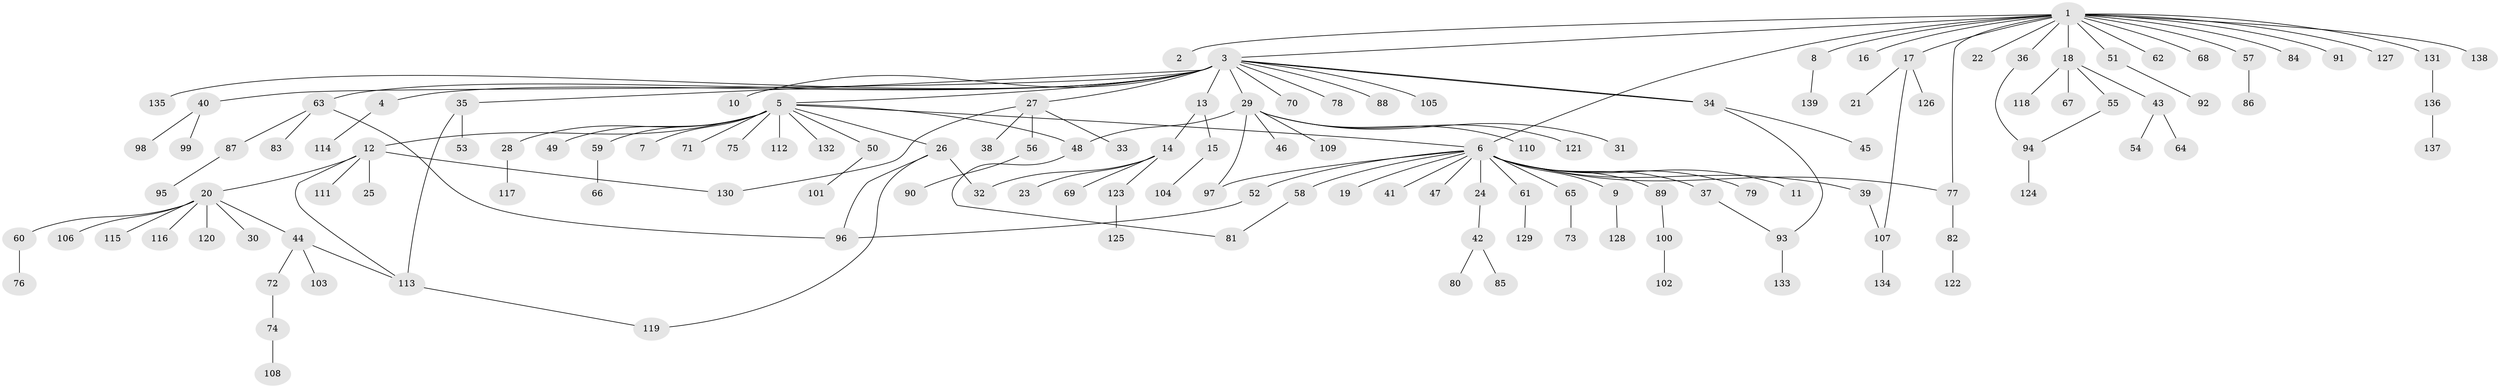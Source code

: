 // coarse degree distribution, {1: 0.5714285714285714, 4: 0.023809523809523808, 2: 0.21428571428571427, 3: 0.047619047619047616, 5: 0.023809523809523808, 13: 0.023809523809523808, 6: 0.023809523809523808, 9: 0.023809523809523808, 12: 0.023809523809523808, 15: 0.023809523809523808}
// Generated by graph-tools (version 1.1) at 2025/36/03/04/25 23:36:41]
// undirected, 139 vertices, 154 edges
graph export_dot {
  node [color=gray90,style=filled];
  1;
  2;
  3;
  4;
  5;
  6;
  7;
  8;
  9;
  10;
  11;
  12;
  13;
  14;
  15;
  16;
  17;
  18;
  19;
  20;
  21;
  22;
  23;
  24;
  25;
  26;
  27;
  28;
  29;
  30;
  31;
  32;
  33;
  34;
  35;
  36;
  37;
  38;
  39;
  40;
  41;
  42;
  43;
  44;
  45;
  46;
  47;
  48;
  49;
  50;
  51;
  52;
  53;
  54;
  55;
  56;
  57;
  58;
  59;
  60;
  61;
  62;
  63;
  64;
  65;
  66;
  67;
  68;
  69;
  70;
  71;
  72;
  73;
  74;
  75;
  76;
  77;
  78;
  79;
  80;
  81;
  82;
  83;
  84;
  85;
  86;
  87;
  88;
  89;
  90;
  91;
  92;
  93;
  94;
  95;
  96;
  97;
  98;
  99;
  100;
  101;
  102;
  103;
  104;
  105;
  106;
  107;
  108;
  109;
  110;
  111;
  112;
  113;
  114;
  115;
  116;
  117;
  118;
  119;
  120;
  121;
  122;
  123;
  124;
  125;
  126;
  127;
  128;
  129;
  130;
  131;
  132;
  133;
  134;
  135;
  136;
  137;
  138;
  139;
  1 -- 2;
  1 -- 3;
  1 -- 6;
  1 -- 8;
  1 -- 16;
  1 -- 17;
  1 -- 18;
  1 -- 22;
  1 -- 36;
  1 -- 51;
  1 -- 57;
  1 -- 62;
  1 -- 68;
  1 -- 77;
  1 -- 84;
  1 -- 91;
  1 -- 127;
  1 -- 131;
  1 -- 138;
  3 -- 4;
  3 -- 5;
  3 -- 10;
  3 -- 13;
  3 -- 27;
  3 -- 29;
  3 -- 34;
  3 -- 34;
  3 -- 35;
  3 -- 40;
  3 -- 63;
  3 -- 70;
  3 -- 78;
  3 -- 88;
  3 -- 105;
  3 -- 135;
  4 -- 114;
  5 -- 6;
  5 -- 7;
  5 -- 12;
  5 -- 26;
  5 -- 28;
  5 -- 48;
  5 -- 49;
  5 -- 50;
  5 -- 59;
  5 -- 71;
  5 -- 75;
  5 -- 112;
  5 -- 132;
  6 -- 9;
  6 -- 11;
  6 -- 19;
  6 -- 24;
  6 -- 37;
  6 -- 39;
  6 -- 41;
  6 -- 47;
  6 -- 52;
  6 -- 58;
  6 -- 61;
  6 -- 65;
  6 -- 77;
  6 -- 79;
  6 -- 89;
  6 -- 97;
  8 -- 139;
  9 -- 128;
  12 -- 20;
  12 -- 25;
  12 -- 111;
  12 -- 113;
  12 -- 130;
  13 -- 14;
  13 -- 15;
  14 -- 23;
  14 -- 32;
  14 -- 69;
  14 -- 123;
  15 -- 104;
  17 -- 21;
  17 -- 107;
  17 -- 126;
  18 -- 43;
  18 -- 55;
  18 -- 67;
  18 -- 118;
  20 -- 30;
  20 -- 44;
  20 -- 60;
  20 -- 106;
  20 -- 115;
  20 -- 116;
  20 -- 120;
  24 -- 42;
  26 -- 32;
  26 -- 96;
  26 -- 119;
  27 -- 33;
  27 -- 38;
  27 -- 56;
  27 -- 130;
  28 -- 117;
  29 -- 31;
  29 -- 46;
  29 -- 48;
  29 -- 97;
  29 -- 109;
  29 -- 110;
  29 -- 121;
  34 -- 45;
  34 -- 93;
  35 -- 53;
  35 -- 113;
  36 -- 94;
  37 -- 93;
  39 -- 107;
  40 -- 98;
  40 -- 99;
  42 -- 80;
  42 -- 85;
  43 -- 54;
  43 -- 64;
  44 -- 72;
  44 -- 103;
  44 -- 113;
  48 -- 81;
  50 -- 101;
  51 -- 92;
  52 -- 96;
  55 -- 94;
  56 -- 90;
  57 -- 86;
  58 -- 81;
  59 -- 66;
  60 -- 76;
  61 -- 129;
  63 -- 83;
  63 -- 87;
  63 -- 96;
  65 -- 73;
  72 -- 74;
  74 -- 108;
  77 -- 82;
  82 -- 122;
  87 -- 95;
  89 -- 100;
  93 -- 133;
  94 -- 124;
  100 -- 102;
  107 -- 134;
  113 -- 119;
  123 -- 125;
  131 -- 136;
  136 -- 137;
}
